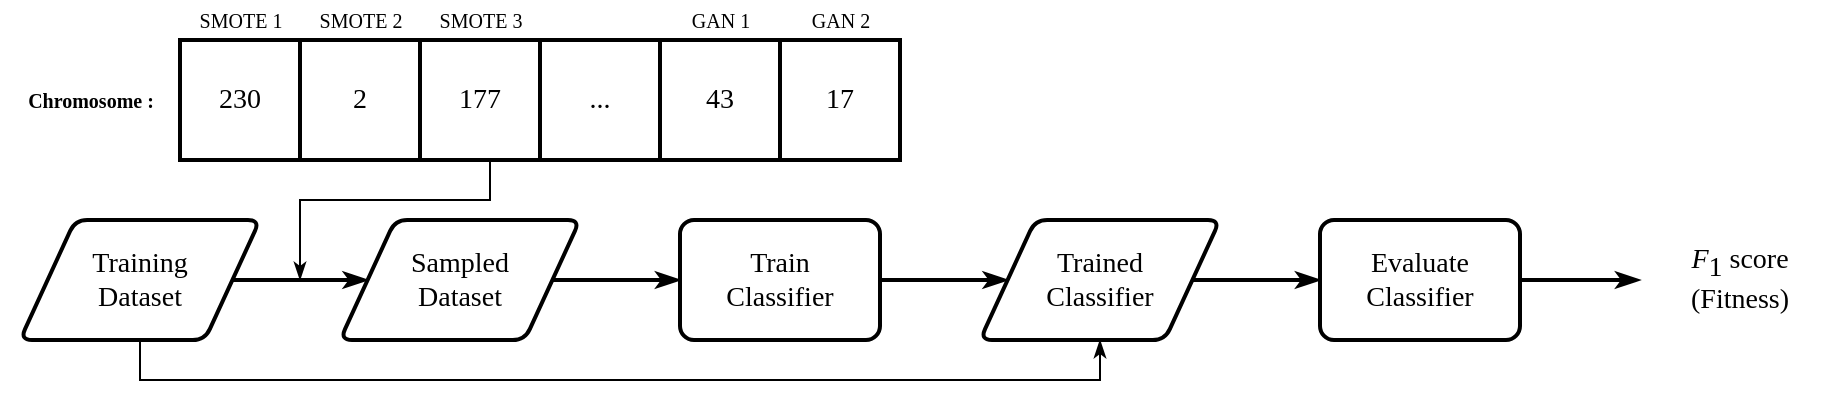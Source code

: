 <mxfile version="12.9.5" type="device"><diagram id="Cgs109kmzvTKQS8Pc-es" name="Page-1"><mxGraphModel dx="1213" dy="1011" grid="1" gridSize="10" guides="1" tooltips="1" connect="1" arrows="1" fold="1" page="1" pageScale="1" pageWidth="1654" pageHeight="1169" math="0" shadow="0"><root><mxCell id="0"/><mxCell id="1" parent="0"/><mxCell id="81ERWueIMDSh5dc0QQ3O-1" value="230" style="rounded=1;whiteSpace=wrap;html=1;absoluteArcSize=1;arcSize=0;strokeWidth=2;fontFamily=Times New Roman;labelBackgroundColor=#FFFFFF;fontSize=14;" parent="1" vertex="1"><mxGeometry x="160" y="160" width="60" height="60" as="geometry"/></mxCell><mxCell id="81ERWueIMDSh5dc0QQ3O-2" value="2" style="rounded=1;whiteSpace=wrap;html=1;absoluteArcSize=1;arcSize=0;strokeWidth=2;fontFamily=Times New Roman;labelBackgroundColor=#FFFFFF;fontSize=14;" parent="1" vertex="1"><mxGeometry x="220" y="160" width="60" height="60" as="geometry"/></mxCell><mxCell id="Gq_nJkL6EX6n_WDoomA4-2" style="edgeStyle=orthogonalEdgeStyle;rounded=0;orthogonalLoop=1;jettySize=auto;html=1;exitX=0.5;exitY=1;exitDx=0;exitDy=0;endArrow=classicThin;endFill=1;strokeWidth=1;fontFamily=Times New Roman;fontSize=10;" edge="1" parent="1" source="81ERWueIMDSh5dc0QQ3O-3"><mxGeometry relative="1" as="geometry"><mxPoint x="220" y="280" as="targetPoint"/><Array as="points"><mxPoint x="315" y="240"/><mxPoint x="220" y="240"/></Array></mxGeometry></mxCell><mxCell id="81ERWueIMDSh5dc0QQ3O-3" value="177" style="rounded=1;whiteSpace=wrap;html=1;absoluteArcSize=1;arcSize=0;strokeWidth=2;fontFamily=Times New Roman;labelBackgroundColor=#FFFFFF;fontSize=14;" parent="1" vertex="1"><mxGeometry x="280" y="160" width="60" height="60" as="geometry"/></mxCell><mxCell id="81ERWueIMDSh5dc0QQ3O-4" value="..." style="rounded=1;whiteSpace=wrap;html=1;absoluteArcSize=1;arcSize=0;strokeWidth=2;fontFamily=Times New Roman;labelBackgroundColor=#FFFFFF;fontSize=14;" parent="1" vertex="1"><mxGeometry x="340" y="160" width="60" height="60" as="geometry"/></mxCell><mxCell id="81ERWueIMDSh5dc0QQ3O-5" value="43" style="rounded=1;whiteSpace=wrap;html=1;absoluteArcSize=1;arcSize=0;strokeWidth=2;fontFamily=Times New Roman;labelBackgroundColor=#FFFFFF;fontSize=14;" parent="1" vertex="1"><mxGeometry x="400" y="160" width="60" height="60" as="geometry"/></mxCell><mxCell id="81ERWueIMDSh5dc0QQ3O-6" value="17" style="rounded=1;whiteSpace=wrap;html=1;absoluteArcSize=1;arcSize=0;strokeWidth=2;fontFamily=Times New Roman;labelBackgroundColor=#FFFFFF;fontSize=14;" parent="1" vertex="1"><mxGeometry x="460" y="160" width="60" height="60" as="geometry"/></mxCell><mxCell id="81ERWueIMDSh5dc0QQ3O-7" value="SMOTE 1" style="text;html=1;align=center;verticalAlign=middle;resizable=0;points=[];autosize=1;fontFamily=Times New Roman;fontSize=10;" parent="1" vertex="1"><mxGeometry x="155" y="140" width="70" height="20" as="geometry"/></mxCell><mxCell id="81ERWueIMDSh5dc0QQ3O-8" value="SMOTE 2" style="text;html=1;align=center;verticalAlign=middle;resizable=0;points=[];autosize=1;fontFamily=Times New Roman;fontSize=10;" parent="1" vertex="1"><mxGeometry x="215" y="140" width="70" height="20" as="geometry"/></mxCell><mxCell id="81ERWueIMDSh5dc0QQ3O-9" value="SMOTE 3" style="text;html=1;align=center;verticalAlign=middle;resizable=0;points=[];autosize=1;fontFamily=Times New Roman;fontSize=10;" parent="1" vertex="1"><mxGeometry x="275" y="140" width="70" height="20" as="geometry"/></mxCell><mxCell id="81ERWueIMDSh5dc0QQ3O-10" value="GAN 1" style="text;html=1;align=center;verticalAlign=middle;resizable=0;points=[];autosize=1;fontFamily=Times New Roman;fontSize=10;" parent="1" vertex="1"><mxGeometry x="405" y="140" width="50" height="20" as="geometry"/></mxCell><mxCell id="81ERWueIMDSh5dc0QQ3O-11" value="GAN 2" style="text;html=1;align=center;verticalAlign=middle;resizable=0;points=[];autosize=1;fontFamily=Times New Roman;fontSize=10;" parent="1" vertex="1"><mxGeometry x="465" y="140" width="50" height="20" as="geometry"/></mxCell><mxCell id="7z2xc3-_VnyvZ8EuDC_8-1" style="edgeStyle=orthogonalEdgeStyle;rounded=0;orthogonalLoop=1;jettySize=auto;html=1;exitX=1;exitY=0.5;exitDx=0;exitDy=0;entryX=0;entryY=0.5;entryDx=0;entryDy=0;fontSize=10;strokeWidth=2;endArrow=classicThin;endFill=1;" parent="1" source="81ERWueIMDSh5dc0QQ3O-54" target="81ERWueIMDSh5dc0QQ3O-55" edge="1"><mxGeometry relative="1" as="geometry"/></mxCell><mxCell id="Gq_nJkL6EX6n_WDoomA4-4" style="edgeStyle=orthogonalEdgeStyle;rounded=0;orthogonalLoop=1;jettySize=auto;html=1;exitX=0.5;exitY=1;exitDx=0;exitDy=0;entryX=0.5;entryY=1;entryDx=0;entryDy=0;endArrow=classicThin;endFill=1;strokeWidth=1;fontFamily=Times New Roman;fontSize=10;" edge="1" parent="1" source="81ERWueIMDSh5dc0QQ3O-54" target="81ERWueIMDSh5dc0QQ3O-62"><mxGeometry relative="1" as="geometry"/></mxCell><mxCell id="81ERWueIMDSh5dc0QQ3O-54" value="Training&lt;br style=&quot;font-size: 14px;&quot;&gt;Dataset" style="shape=parallelogram;html=1;strokeWidth=2;perimeter=parallelogramPerimeter;whiteSpace=wrap;rounded=1;arcSize=12;size=0.23;labelBackgroundColor=none;fontFamily=Times New Roman;fontSize=14;" parent="1" vertex="1"><mxGeometry x="80" y="250" width="120" height="60" as="geometry"/></mxCell><mxCell id="7z2xc3-_VnyvZ8EuDC_8-2" style="edgeStyle=orthogonalEdgeStyle;rounded=0;orthogonalLoop=1;jettySize=auto;html=1;exitX=1;exitY=0.5;exitDx=0;exitDy=0;entryX=0;entryY=0.5;entryDx=0;entryDy=0;fontSize=10;strokeWidth=2;endArrow=classicThin;endFill=1;" parent="1" source="81ERWueIMDSh5dc0QQ3O-55" target="81ERWueIMDSh5dc0QQ3O-57" edge="1"><mxGeometry relative="1" as="geometry"/></mxCell><mxCell id="81ERWueIMDSh5dc0QQ3O-55" value="Sampled&lt;br style=&quot;font-size: 14px;&quot;&gt;Dataset" style="shape=parallelogram;html=1;strokeWidth=2;perimeter=parallelogramPerimeter;whiteSpace=wrap;rounded=1;arcSize=12;size=0.23;labelBackgroundColor=none;fontFamily=Times New Roman;fontSize=14;" parent="1" vertex="1"><mxGeometry x="240" y="250" width="120" height="60" as="geometry"/></mxCell><mxCell id="Gq_nJkL6EX6n_WDoomA4-3" style="edgeStyle=orthogonalEdgeStyle;rounded=0;orthogonalLoop=1;jettySize=auto;html=1;exitX=1;exitY=0.5;exitDx=0;exitDy=0;entryX=0;entryY=0.5;entryDx=0;entryDy=0;endArrow=classicThin;endFill=1;strokeWidth=2;fontFamily=Times New Roman;fontSize=10;" edge="1" parent="1" source="81ERWueIMDSh5dc0QQ3O-57" target="81ERWueIMDSh5dc0QQ3O-62"><mxGeometry relative="1" as="geometry"/></mxCell><mxCell id="81ERWueIMDSh5dc0QQ3O-57" value="Train&lt;br style=&quot;font-size: 14px;&quot;&gt;Classifier" style="rounded=1;whiteSpace=wrap;html=1;absoluteArcSize=1;arcSize=14;strokeWidth=2;labelBackgroundColor=none;fontFamily=Times New Roman;fontSize=14;" parent="1" vertex="1"><mxGeometry x="410" y="250" width="100" height="60" as="geometry"/></mxCell><mxCell id="7z2xc3-_VnyvZ8EuDC_8-6" style="edgeStyle=orthogonalEdgeStyle;rounded=0;orthogonalLoop=1;jettySize=auto;html=1;exitX=1;exitY=0.5;exitDx=0;exitDy=0;entryX=0;entryY=0.5;entryDx=0;entryDy=0;fontSize=10;strokeWidth=2;endArrow=classicThin;endFill=1;" parent="1" source="81ERWueIMDSh5dc0QQ3O-58" target="7z2xc3-_VnyvZ8EuDC_8-5" edge="1"><mxGeometry relative="1" as="geometry"/></mxCell><mxCell id="81ERWueIMDSh5dc0QQ3O-58" value="Evaluate&lt;br style=&quot;font-size: 14px;&quot;&gt;Classifier" style="rounded=1;whiteSpace=wrap;html=1;absoluteArcSize=1;arcSize=14;strokeWidth=2;labelBackgroundColor=none;fontFamily=Times New Roman;fontSize=14;" parent="1" vertex="1"><mxGeometry x="730" y="250" width="100" height="60" as="geometry"/></mxCell><mxCell id="7z2xc3-_VnyvZ8EuDC_8-3" style="edgeStyle=orthogonalEdgeStyle;rounded=0;orthogonalLoop=1;jettySize=auto;html=1;exitX=1;exitY=0.5;exitDx=0;exitDy=0;entryX=0;entryY=0.5;entryDx=0;entryDy=0;fontSize=10;strokeWidth=2;endArrow=classicThin;endFill=1;" parent="1" source="81ERWueIMDSh5dc0QQ3O-62" target="81ERWueIMDSh5dc0QQ3O-58" edge="1"><mxGeometry relative="1" as="geometry"/></mxCell><mxCell id="81ERWueIMDSh5dc0QQ3O-62" value="Trained&lt;br style=&quot;font-size: 14px;&quot;&gt;Classifier" style="shape=parallelogram;html=1;strokeWidth=2;perimeter=parallelogramPerimeter;whiteSpace=wrap;rounded=1;arcSize=12;size=0.23;labelBackgroundColor=none;fontFamily=Times New Roman;fontSize=14;" parent="1" vertex="1"><mxGeometry x="560" y="250" width="120" height="60" as="geometry"/></mxCell><mxCell id="7z2xc3-_VnyvZ8EuDC_8-5" value="&lt;i style=&quot;white-space: nowrap; font-size: 14px;&quot;&gt;F&lt;/i&gt;&lt;sub style=&quot;white-space: nowrap; font-size: 14px;&quot;&gt;1&lt;/sub&gt;&lt;span style=&quot;white-space: nowrap; font-size: 14px;&quot;&gt;&amp;nbsp;score&lt;/span&gt;&lt;br style=&quot;white-space: nowrap; font-size: 14px;&quot;&gt;&lt;span style=&quot;white-space: nowrap; font-size: 14px;&quot;&gt;(Fitness)&lt;/span&gt;" style="rounded=1;whiteSpace=wrap;html=1;absoluteArcSize=1;arcSize=14;strokeWidth=2;labelBackgroundColor=none;fontFamily=Times New Roman;fontSize=14;fillColor=none;strokeColor=none;" parent="1" vertex="1"><mxGeometry x="890" y="250" width="100" height="60" as="geometry"/></mxCell><mxCell id="Gq_nJkL6EX6n_WDoomA4-1" value="Chromosome :" style="text;html=1;align=center;verticalAlign=middle;resizable=0;points=[];autosize=1;fontSize=10;fontFamily=Times New Roman;fontStyle=1" vertex="1" parent="1"><mxGeometry x="70" y="180" width="90" height="20" as="geometry"/></mxCell></root></mxGraphModel></diagram></mxfile>
